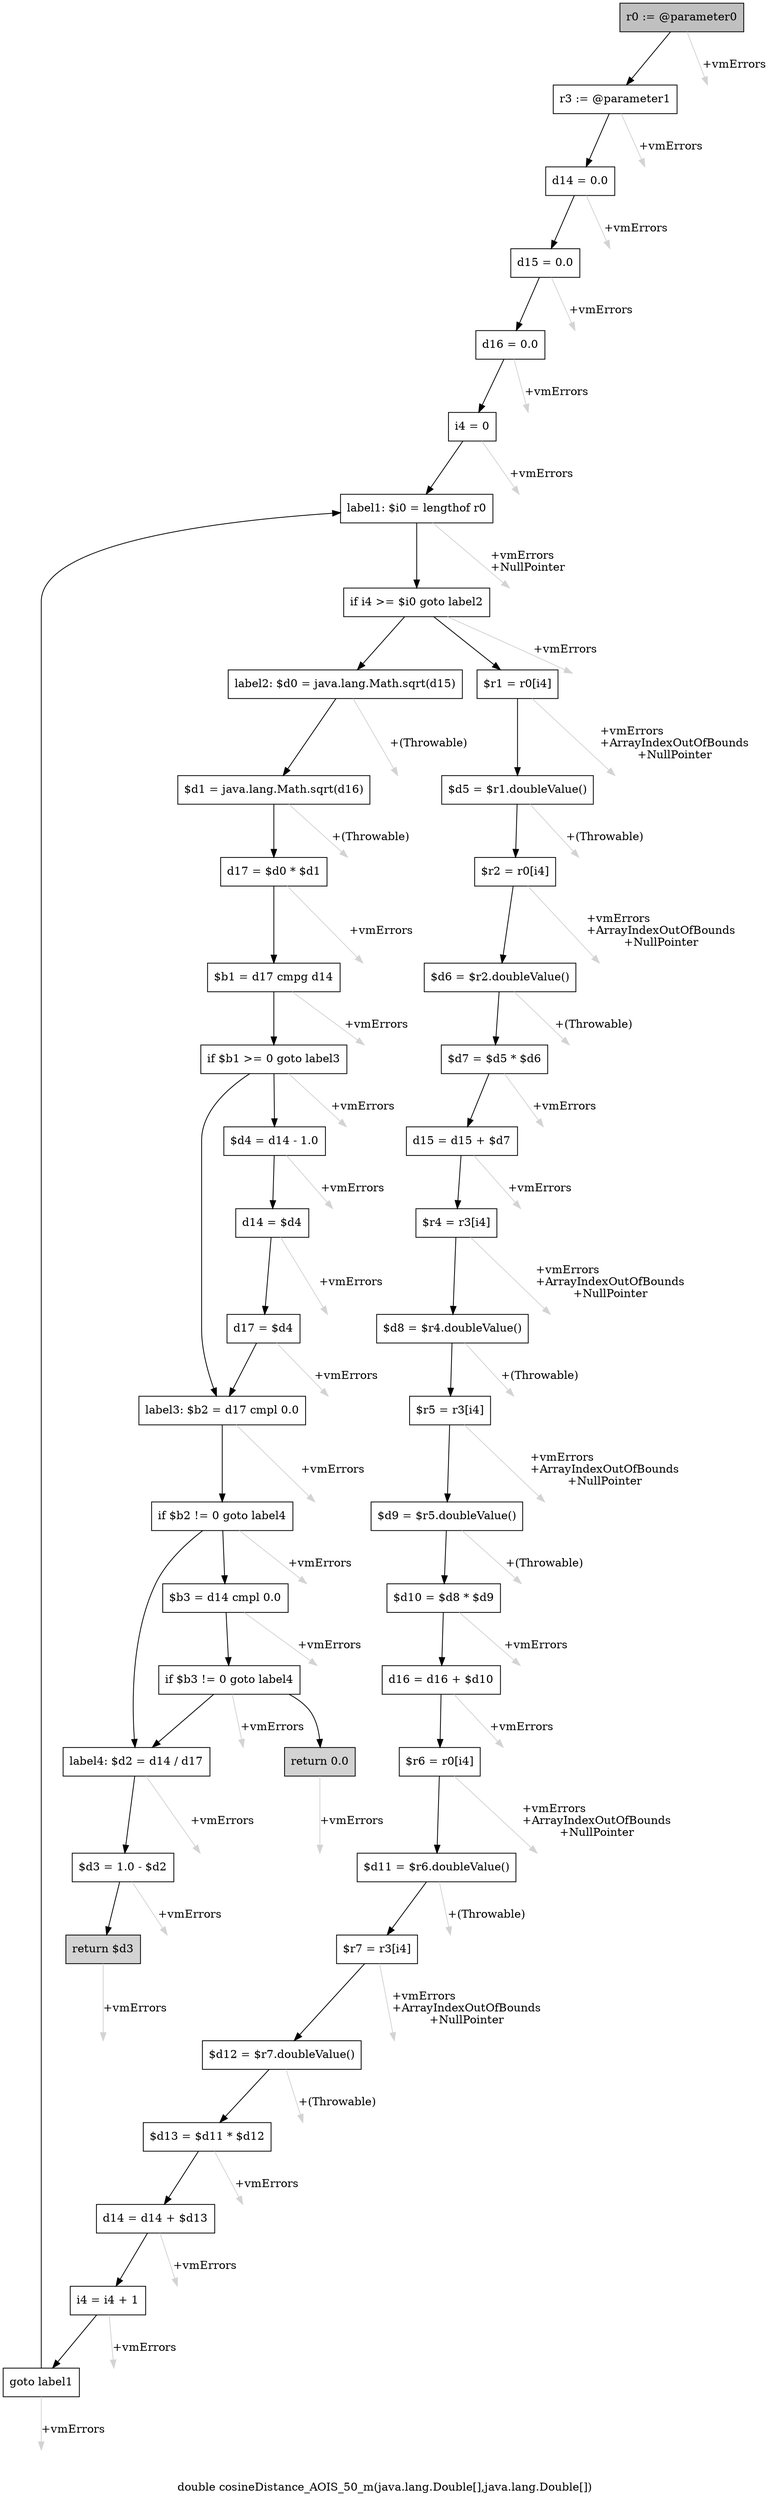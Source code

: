 digraph "double cosineDistance_AOIS_50_m(java.lang.Double[],java.lang.Double[])" {
    label="double cosineDistance_AOIS_50_m(java.lang.Double[],java.lang.Double[])";
    node [shape=box];
    "0" [style=filled,fillcolor=gray,label="r0 := @parameter0",];
    "1" [label="r3 := @parameter1",];
    "0"->"1" [color=black,];
    "44" [style=invis,label="Esc",];
    "0"->"44" [color=lightgray,label="\l+vmErrors",];
    "2" [label="d14 = 0.0",];
    "1"->"2" [color=black,];
    "45" [style=invis,label="Esc",];
    "1"->"45" [color=lightgray,label="\l+vmErrors",];
    "3" [label="d15 = 0.0",];
    "2"->"3" [color=black,];
    "46" [style=invis,label="Esc",];
    "2"->"46" [color=lightgray,label="\l+vmErrors",];
    "4" [label="d16 = 0.0",];
    "3"->"4" [color=black,];
    "47" [style=invis,label="Esc",];
    "3"->"47" [color=lightgray,label="\l+vmErrors",];
    "5" [label="i4 = 0",];
    "4"->"5" [color=black,];
    "48" [style=invis,label="Esc",];
    "4"->"48" [color=lightgray,label="\l+vmErrors",];
    "6" [label="label1: $i0 = lengthof r0",];
    "5"->"6" [color=black,];
    "49" [style=invis,label="Esc",];
    "5"->"49" [color=lightgray,label="\l+vmErrors",];
    "7" [label="if i4 >= $i0 goto label2",];
    "6"->"7" [color=black,];
    "50" [style=invis,label="Esc",];
    "6"->"50" [color=lightgray,label="\l+vmErrors\l+NullPointer",];
    "8" [label="$r1 = r0[i4]",];
    "7"->"8" [color=black,];
    "28" [label="label2: $d0 = java.lang.Math.sqrt(d15)",];
    "7"->"28" [color=black,];
    "51" [style=invis,label="Esc",];
    "7"->"51" [color=lightgray,label="\l+vmErrors",];
    "9" [label="$d5 = $r1.doubleValue()",];
    "8"->"9" [color=black,];
    "52" [style=invis,label="Esc",];
    "8"->"52" [color=lightgray,label="\l+vmErrors\l+ArrayIndexOutOfBounds\l+NullPointer",];
    "10" [label="$r2 = r0[i4]",];
    "9"->"10" [color=black,];
    "53" [style=invis,label="Esc",];
    "9"->"53" [color=lightgray,label="\l+(Throwable)",];
    "11" [label="$d6 = $r2.doubleValue()",];
    "10"->"11" [color=black,];
    "54" [style=invis,label="Esc",];
    "10"->"54" [color=lightgray,label="\l+vmErrors\l+ArrayIndexOutOfBounds\l+NullPointer",];
    "12" [label="$d7 = $d5 * $d6",];
    "11"->"12" [color=black,];
    "55" [style=invis,label="Esc",];
    "11"->"55" [color=lightgray,label="\l+(Throwable)",];
    "13" [label="d15 = d15 + $d7",];
    "12"->"13" [color=black,];
    "56" [style=invis,label="Esc",];
    "12"->"56" [color=lightgray,label="\l+vmErrors",];
    "14" [label="$r4 = r3[i4]",];
    "13"->"14" [color=black,];
    "57" [style=invis,label="Esc",];
    "13"->"57" [color=lightgray,label="\l+vmErrors",];
    "15" [label="$d8 = $r4.doubleValue()",];
    "14"->"15" [color=black,];
    "58" [style=invis,label="Esc",];
    "14"->"58" [color=lightgray,label="\l+vmErrors\l+ArrayIndexOutOfBounds\l+NullPointer",];
    "16" [label="$r5 = r3[i4]",];
    "15"->"16" [color=black,];
    "59" [style=invis,label="Esc",];
    "15"->"59" [color=lightgray,label="\l+(Throwable)",];
    "17" [label="$d9 = $r5.doubleValue()",];
    "16"->"17" [color=black,];
    "60" [style=invis,label="Esc",];
    "16"->"60" [color=lightgray,label="\l+vmErrors\l+ArrayIndexOutOfBounds\l+NullPointer",];
    "18" [label="$d10 = $d8 * $d9",];
    "17"->"18" [color=black,];
    "61" [style=invis,label="Esc",];
    "17"->"61" [color=lightgray,label="\l+(Throwable)",];
    "19" [label="d16 = d16 + $d10",];
    "18"->"19" [color=black,];
    "62" [style=invis,label="Esc",];
    "18"->"62" [color=lightgray,label="\l+vmErrors",];
    "20" [label="$r6 = r0[i4]",];
    "19"->"20" [color=black,];
    "63" [style=invis,label="Esc",];
    "19"->"63" [color=lightgray,label="\l+vmErrors",];
    "21" [label="$d11 = $r6.doubleValue()",];
    "20"->"21" [color=black,];
    "64" [style=invis,label="Esc",];
    "20"->"64" [color=lightgray,label="\l+vmErrors\l+ArrayIndexOutOfBounds\l+NullPointer",];
    "22" [label="$r7 = r3[i4]",];
    "21"->"22" [color=black,];
    "65" [style=invis,label="Esc",];
    "21"->"65" [color=lightgray,label="\l+(Throwable)",];
    "23" [label="$d12 = $r7.doubleValue()",];
    "22"->"23" [color=black,];
    "66" [style=invis,label="Esc",];
    "22"->"66" [color=lightgray,label="\l+vmErrors\l+ArrayIndexOutOfBounds\l+NullPointer",];
    "24" [label="$d13 = $d11 * $d12",];
    "23"->"24" [color=black,];
    "67" [style=invis,label="Esc",];
    "23"->"67" [color=lightgray,label="\l+(Throwable)",];
    "25" [label="d14 = d14 + $d13",];
    "24"->"25" [color=black,];
    "68" [style=invis,label="Esc",];
    "24"->"68" [color=lightgray,label="\l+vmErrors",];
    "26" [label="i4 = i4 + 1",];
    "25"->"26" [color=black,];
    "69" [style=invis,label="Esc",];
    "25"->"69" [color=lightgray,label="\l+vmErrors",];
    "27" [label="goto label1",];
    "26"->"27" [color=black,];
    "70" [style=invis,label="Esc",];
    "26"->"70" [color=lightgray,label="\l+vmErrors",];
    "27"->"6" [color=black,];
    "71" [style=invis,label="Esc",];
    "27"->"71" [color=lightgray,label="\l+vmErrors",];
    "29" [label="$d1 = java.lang.Math.sqrt(d16)",];
    "28"->"29" [color=black,];
    "72" [style=invis,label="Esc",];
    "28"->"72" [color=lightgray,label="\l+(Throwable)",];
    "30" [label="d17 = $d0 * $d1",];
    "29"->"30" [color=black,];
    "73" [style=invis,label="Esc",];
    "29"->"73" [color=lightgray,label="\l+(Throwable)",];
    "31" [label="$b1 = d17 cmpg d14",];
    "30"->"31" [color=black,];
    "74" [style=invis,label="Esc",];
    "30"->"74" [color=lightgray,label="\l+vmErrors",];
    "32" [label="if $b1 >= 0 goto label3",];
    "31"->"32" [color=black,];
    "75" [style=invis,label="Esc",];
    "31"->"75" [color=lightgray,label="\l+vmErrors",];
    "33" [label="$d4 = d14 - 1.0",];
    "32"->"33" [color=black,];
    "36" [label="label3: $b2 = d17 cmpl 0.0",];
    "32"->"36" [color=black,];
    "76" [style=invis,label="Esc",];
    "32"->"76" [color=lightgray,label="\l+vmErrors",];
    "34" [label="d14 = $d4",];
    "33"->"34" [color=black,];
    "77" [style=invis,label="Esc",];
    "33"->"77" [color=lightgray,label="\l+vmErrors",];
    "35" [label="d17 = $d4",];
    "34"->"35" [color=black,];
    "78" [style=invis,label="Esc",];
    "34"->"78" [color=lightgray,label="\l+vmErrors",];
    "35"->"36" [color=black,];
    "79" [style=invis,label="Esc",];
    "35"->"79" [color=lightgray,label="\l+vmErrors",];
    "37" [label="if $b2 != 0 goto label4",];
    "36"->"37" [color=black,];
    "80" [style=invis,label="Esc",];
    "36"->"80" [color=lightgray,label="\l+vmErrors",];
    "38" [label="$b3 = d14 cmpl 0.0",];
    "37"->"38" [color=black,];
    "41" [label="label4: $d2 = d14 / d17",];
    "37"->"41" [color=black,];
    "81" [style=invis,label="Esc",];
    "37"->"81" [color=lightgray,label="\l+vmErrors",];
    "39" [label="if $b3 != 0 goto label4",];
    "38"->"39" [color=black,];
    "82" [style=invis,label="Esc",];
    "38"->"82" [color=lightgray,label="\l+vmErrors",];
    "40" [style=filled,fillcolor=lightgray,label="return 0.0",];
    "39"->"40" [color=black,];
    "39"->"41" [color=black,];
    "83" [style=invis,label="Esc",];
    "39"->"83" [color=lightgray,label="\l+vmErrors",];
    "84" [style=invis,label="Esc",];
    "40"->"84" [color=lightgray,label="\l+vmErrors",];
    "42" [label="$d3 = 1.0 - $d2",];
    "41"->"42" [color=black,];
    "85" [style=invis,label="Esc",];
    "41"->"85" [color=lightgray,label="\l+vmErrors",];
    "43" [style=filled,fillcolor=lightgray,label="return $d3",];
    "42"->"43" [color=black,];
    "86" [style=invis,label="Esc",];
    "42"->"86" [color=lightgray,label="\l+vmErrors",];
    "87" [style=invis,label="Esc",];
    "43"->"87" [color=lightgray,label="\l+vmErrors",];
}
